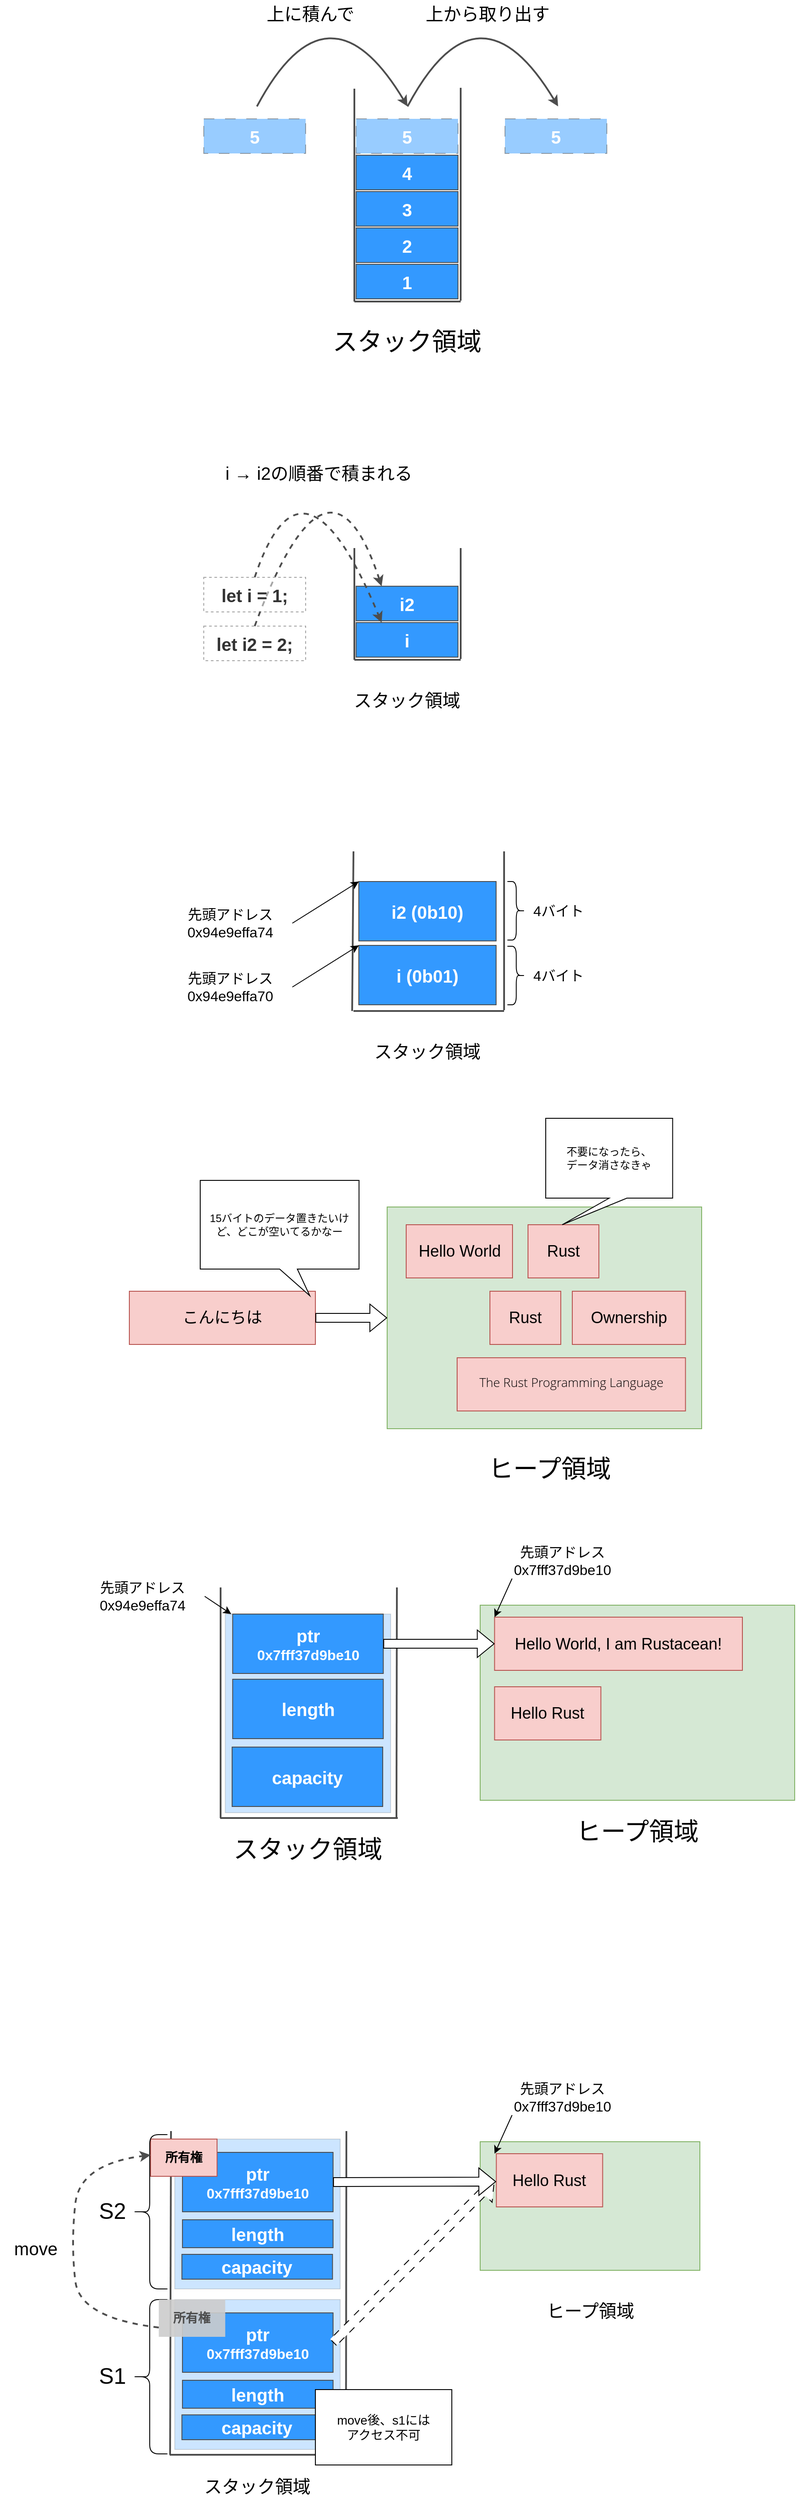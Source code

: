 <mxfile version="21.1.2" type="device">
  <diagram name="ページ1" id="3QL1IBaOUSkdJlqnUUFe">
    <mxGraphModel dx="2261" dy="884" grid="1" gridSize="10" guides="1" tooltips="1" connect="1" arrows="1" fold="1" page="1" pageScale="1" pageWidth="827" pageHeight="1169" math="0" shadow="0">
      <root>
        <mxCell id="0" />
        <mxCell id="1" parent="0" />
        <mxCell id="Tr5UFWyM5MS-BdskrybQ-1" value="" style="endArrow=none;html=1;rounded=0;strokeColor=#4D4D4D;strokeWidth=2;" parent="1" edge="1">
          <mxGeometry width="50" height="50" relative="1" as="geometry">
            <mxPoint x="320" y="160" as="sourcePoint" />
            <mxPoint x="320" y="400" as="targetPoint" />
          </mxGeometry>
        </mxCell>
        <mxCell id="Tr5UFWyM5MS-BdskrybQ-2" value="" style="endArrow=none;html=1;rounded=0;strokeColor=#4D4D4D;strokeWidth=2;" parent="1" edge="1">
          <mxGeometry width="50" height="50" relative="1" as="geometry">
            <mxPoint x="440" y="400" as="sourcePoint" />
            <mxPoint x="320" y="400" as="targetPoint" />
          </mxGeometry>
        </mxCell>
        <mxCell id="Tr5UFWyM5MS-BdskrybQ-3" value="" style="endArrow=none;html=1;rounded=0;strokeColor=#4D4D4D;strokeWidth=2;" parent="1" edge="1">
          <mxGeometry width="50" height="50" relative="1" as="geometry">
            <mxPoint x="440" y="399" as="sourcePoint" />
            <mxPoint x="440" y="159" as="targetPoint" />
          </mxGeometry>
        </mxCell>
        <mxCell id="Tr5UFWyM5MS-BdskrybQ-4" value="&lt;font size=&quot;1&quot; color=&quot;#ffffff&quot;&gt;&lt;b style=&quot;font-size: 20px;&quot;&gt;1&lt;/b&gt;&lt;/font&gt;" style="rounded=0;whiteSpace=wrap;html=1;strokeColor=#4D4D4D;fillColor=#3399FF;" parent="1" vertex="1">
          <mxGeometry x="322" y="358" width="115" height="39" as="geometry" />
        </mxCell>
        <mxCell id="Tr5UFWyM5MS-BdskrybQ-5" value="&lt;font size=&quot;1&quot; color=&quot;#ffffff&quot;&gt;&lt;b style=&quot;font-size: 20px;&quot;&gt;2&lt;/b&gt;&lt;/font&gt;" style="rounded=0;whiteSpace=wrap;html=1;strokeColor=#4D4D4D;fillColor=#3399FF;" parent="1" vertex="1">
          <mxGeometry x="322" y="317" width="115" height="39" as="geometry" />
        </mxCell>
        <mxCell id="Tr5UFWyM5MS-BdskrybQ-6" value="&lt;font size=&quot;1&quot; color=&quot;#ffffff&quot;&gt;&lt;b style=&quot;font-size: 20px;&quot;&gt;3&lt;/b&gt;&lt;/font&gt;" style="rounded=0;whiteSpace=wrap;html=1;strokeColor=#4D4D4D;fillColor=#3399FF;" parent="1" vertex="1">
          <mxGeometry x="322" y="276" width="115" height="39" as="geometry" />
        </mxCell>
        <mxCell id="Tr5UFWyM5MS-BdskrybQ-7" value="&lt;font size=&quot;1&quot; color=&quot;#ffffff&quot;&gt;&lt;b style=&quot;font-size: 20px;&quot;&gt;4&lt;/b&gt;&lt;/font&gt;" style="rounded=0;whiteSpace=wrap;html=1;strokeColor=#4D4D4D;fillColor=#3399FF;" parent="1" vertex="1">
          <mxGeometry x="322" y="235" width="115" height="39" as="geometry" />
        </mxCell>
        <mxCell id="Tr5UFWyM5MS-BdskrybQ-8" value="&lt;font size=&quot;1&quot; color=&quot;#ffffff&quot;&gt;&lt;b style=&quot;font-size: 20px;&quot;&gt;5&lt;/b&gt;&lt;/font&gt;" style="rounded=0;whiteSpace=wrap;html=1;strokeColor=#4D4D4D;fillColor=#3399FF;dashed=1;dashPattern=12 12;opacity=50;" parent="1" vertex="1">
          <mxGeometry x="322" y="194" width="115" height="39" as="geometry" />
        </mxCell>
        <mxCell id="Tr5UFWyM5MS-BdskrybQ-9" value="" style="curved=1;endArrow=classic;html=1;rounded=0;strokeColor=#4D4D4D;strokeWidth=2;fontSize=20;fontColor=#FFFFFF;" parent="1" edge="1">
          <mxGeometry width="50" height="50" relative="1" as="geometry">
            <mxPoint x="210" y="180" as="sourcePoint" />
            <mxPoint x="380" y="180" as="targetPoint" />
            <Array as="points">
              <mxPoint x="290" y="30" />
            </Array>
          </mxGeometry>
        </mxCell>
        <mxCell id="HEtnsqynkjgnUYybFIf--1" value="&lt;font size=&quot;1&quot; color=&quot;#ffffff&quot;&gt;&lt;b style=&quot;font-size: 20px;&quot;&gt;5&lt;/b&gt;&lt;/font&gt;" style="rounded=0;whiteSpace=wrap;html=1;strokeColor=#4D4D4D;fillColor=#3399FF;dashed=1;dashPattern=12 12;opacity=50;" parent="1" vertex="1">
          <mxGeometry x="150" y="194" width="115" height="39" as="geometry" />
        </mxCell>
        <mxCell id="HEtnsqynkjgnUYybFIf--2" value="&lt;font size=&quot;1&quot; color=&quot;#ffffff&quot;&gt;&lt;b style=&quot;font-size: 20px;&quot;&gt;5&lt;/b&gt;&lt;/font&gt;" style="rounded=0;whiteSpace=wrap;html=1;strokeColor=#4D4D4D;fillColor=#3399FF;dashed=1;dashPattern=12 12;opacity=50;" parent="1" vertex="1">
          <mxGeometry x="490" y="194" width="115" height="39" as="geometry" />
        </mxCell>
        <mxCell id="HEtnsqynkjgnUYybFIf--3" value="" style="curved=1;endArrow=classic;html=1;rounded=0;strokeColor=#4D4D4D;strokeWidth=2;fontSize=20;fontColor=#FFFFFF;" parent="1" edge="1">
          <mxGeometry width="50" height="50" relative="1" as="geometry">
            <mxPoint x="380" y="180" as="sourcePoint" />
            <mxPoint x="550" y="180" as="targetPoint" />
            <Array as="points">
              <mxPoint x="460" y="30" />
            </Array>
          </mxGeometry>
        </mxCell>
        <mxCell id="HEtnsqynkjgnUYybFIf--4" value="スタック領域" style="text;html=1;strokeColor=none;fillColor=none;align=center;verticalAlign=middle;whiteSpace=wrap;rounded=0;fontSize=28;" parent="1" vertex="1">
          <mxGeometry x="289.25" y="430" width="180.5" height="30" as="geometry" />
        </mxCell>
        <mxCell id="HEtnsqynkjgnUYybFIf--5" value="上に積んで" style="text;html=1;strokeColor=none;fillColor=none;align=center;verticalAlign=middle;whiteSpace=wrap;rounded=0;fontSize=20;" parent="1" vertex="1">
          <mxGeometry x="180" y="60" width="180.5" height="30" as="geometry" />
        </mxCell>
        <mxCell id="HEtnsqynkjgnUYybFIf--6" value="上から取り出す" style="text;html=1;strokeColor=none;fillColor=none;align=center;verticalAlign=middle;whiteSpace=wrap;rounded=0;fontSize=20;" parent="1" vertex="1">
          <mxGeometry x="380" y="60" width="180.5" height="30" as="geometry" />
        </mxCell>
        <mxCell id="HEtnsqynkjgnUYybFIf--8" value="" style="endArrow=none;html=1;rounded=0;strokeColor=#4D4D4D;strokeWidth=2;" parent="1" edge="1">
          <mxGeometry width="50" height="50" relative="1" as="geometry">
            <mxPoint x="320" y="678" as="sourcePoint" />
            <mxPoint x="320" y="804" as="targetPoint" />
          </mxGeometry>
        </mxCell>
        <mxCell id="HEtnsqynkjgnUYybFIf--9" value="" style="endArrow=none;html=1;rounded=0;strokeColor=#4D4D4D;strokeWidth=2;" parent="1" edge="1">
          <mxGeometry width="50" height="50" relative="1" as="geometry">
            <mxPoint x="440" y="804" as="sourcePoint" />
            <mxPoint x="320" y="804" as="targetPoint" />
          </mxGeometry>
        </mxCell>
        <mxCell id="HEtnsqynkjgnUYybFIf--10" value="" style="endArrow=none;html=1;rounded=0;strokeColor=#4D4D4D;strokeWidth=2;" parent="1" edge="1">
          <mxGeometry width="50" height="50" relative="1" as="geometry">
            <mxPoint x="440" y="803" as="sourcePoint" />
            <mxPoint x="440" y="678" as="targetPoint" />
          </mxGeometry>
        </mxCell>
        <mxCell id="HEtnsqynkjgnUYybFIf--11" value="&lt;font color=&quot;#ffffff&quot;&gt;&lt;span style=&quot;font-size: 20px;&quot;&gt;&lt;b&gt;i&lt;/b&gt;&lt;/span&gt;&lt;/font&gt;" style="rounded=0;whiteSpace=wrap;html=1;strokeColor=#4D4D4D;fillColor=#3399FF;" parent="1" vertex="1">
          <mxGeometry x="322" y="762" width="115" height="39" as="geometry" />
        </mxCell>
        <mxCell id="HEtnsqynkjgnUYybFIf--12" value="&lt;font size=&quot;1&quot; color=&quot;#ffffff&quot;&gt;&lt;b style=&quot;font-size: 20px;&quot;&gt;i2&lt;/b&gt;&lt;/font&gt;" style="rounded=0;whiteSpace=wrap;html=1;strokeColor=#4D4D4D;fillColor=#3399FF;" parent="1" vertex="1">
          <mxGeometry x="322" y="721" width="115" height="39" as="geometry" />
        </mxCell>
        <mxCell id="HEtnsqynkjgnUYybFIf--18" value="スタック領域" style="text;html=1;strokeColor=none;fillColor=none;align=center;verticalAlign=middle;whiteSpace=wrap;rounded=0;fontSize=20;" parent="1" vertex="1">
          <mxGeometry x="289.25" y="834" width="180.5" height="30" as="geometry" />
        </mxCell>
        <mxCell id="HEtnsqynkjgnUYybFIf--21" value="" style="curved=1;endArrow=classic;html=1;rounded=0;strokeColor=#4D4D4D;strokeWidth=2;fontSize=20;fontColor=#FFFFFF;entryX=0.25;entryY=0;entryDx=0;entryDy=0;exitX=0.5;exitY=0;exitDx=0;exitDy=0;dashed=1;" parent="1" source="HEtnsqynkjgnUYybFIf--22" target="HEtnsqynkjgnUYybFIf--11" edge="1">
          <mxGeometry width="50" height="50" relative="1" as="geometry">
            <mxPoint x="182" y="698" as="sourcePoint" />
            <mxPoint x="351.5" y="760" as="targetPoint" />
            <Array as="points">
              <mxPoint x="262" y="548" />
            </Array>
          </mxGeometry>
        </mxCell>
        <mxCell id="HEtnsqynkjgnUYybFIf--24" value="i → i2の順番で積まれる" style="text;html=1;strokeColor=none;fillColor=none;align=center;verticalAlign=middle;whiteSpace=wrap;rounded=0;fontSize=20;" parent="1" vertex="1">
          <mxGeometry x="160" y="578" width="240" height="30" as="geometry" />
        </mxCell>
        <mxCell id="HEtnsqynkjgnUYybFIf--25" value="" style="endArrow=none;html=1;rounded=0;strokeColor=#4D4D4D;strokeWidth=2;" parent="1" edge="1">
          <mxGeometry width="50" height="50" relative="1" as="geometry">
            <mxPoint x="319" y="1020" as="sourcePoint" />
            <mxPoint x="317.5" y="1200" as="targetPoint" />
          </mxGeometry>
        </mxCell>
        <mxCell id="HEtnsqynkjgnUYybFIf--26" value="" style="endArrow=none;html=1;rounded=0;strokeColor=#4D4D4D;strokeWidth=2;" parent="1" edge="1">
          <mxGeometry width="50" height="50" relative="1" as="geometry">
            <mxPoint x="489" y="1200" as="sourcePoint" />
            <mxPoint x="319" y="1200" as="targetPoint" />
          </mxGeometry>
        </mxCell>
        <mxCell id="HEtnsqynkjgnUYybFIf--27" value="" style="endArrow=none;html=1;rounded=0;strokeColor=#4D4D4D;strokeWidth=2;" parent="1" edge="1">
          <mxGeometry width="50" height="50" relative="1" as="geometry">
            <mxPoint x="489" y="1199" as="sourcePoint" />
            <mxPoint x="489" y="1020" as="targetPoint" />
          </mxGeometry>
        </mxCell>
        <mxCell id="HEtnsqynkjgnUYybFIf--29" value="&lt;font size=&quot;1&quot; color=&quot;#ffffff&quot;&gt;&lt;b style=&quot;font-size: 20px;&quot;&gt;i (0b01)&lt;/b&gt;&lt;/font&gt;" style="rounded=0;whiteSpace=wrap;html=1;strokeColor=#4D4D4D;fillColor=#3399FF;" parent="1" vertex="1">
          <mxGeometry x="325" y="1126" width="155" height="67" as="geometry" />
        </mxCell>
        <mxCell id="HEtnsqynkjgnUYybFIf--30" value="スタック領域" style="text;html=1;strokeColor=none;fillColor=none;align=center;verticalAlign=middle;whiteSpace=wrap;rounded=0;fontSize=20;" parent="1" vertex="1">
          <mxGeometry x="312.25" y="1230" width="180.5" height="30" as="geometry" />
        </mxCell>
        <mxCell id="HEtnsqynkjgnUYybFIf--36" value="&lt;font size=&quot;1&quot; color=&quot;#ffffff&quot;&gt;&lt;b style=&quot;font-size: 20px;&quot;&gt;i2 (0b10)&lt;/b&gt;&lt;/font&gt;" style="rounded=0;whiteSpace=wrap;html=1;strokeColor=#4D4D4D;fillColor=#3399FF;" parent="1" vertex="1">
          <mxGeometry x="325" y="1054" width="155" height="67" as="geometry" />
        </mxCell>
        <mxCell id="HEtnsqynkjgnUYybFIf--37" value="先頭アドレス&lt;br style=&quot;font-size: 16px;&quot;&gt;0x94e9effa70" style="text;html=1;strokeColor=none;fillColor=none;align=center;verticalAlign=middle;whiteSpace=wrap;rounded=0;fontSize=16;" parent="1" vertex="1">
          <mxGeometry x="110" y="1153" width="140" height="40" as="geometry" />
        </mxCell>
        <mxCell id="HEtnsqynkjgnUYybFIf--38" value="" style="endArrow=classic;html=1;rounded=0;exitX=1;exitY=0.5;exitDx=0;exitDy=0;entryX=0;entryY=0;entryDx=0;entryDy=0;" parent="1" source="HEtnsqynkjgnUYybFIf--37" target="HEtnsqynkjgnUYybFIf--29" edge="1">
          <mxGeometry width="50" height="50" relative="1" as="geometry">
            <mxPoint x="380" y="980" as="sourcePoint" />
            <mxPoint x="430" y="930" as="targetPoint" />
          </mxGeometry>
        </mxCell>
        <mxCell id="HEtnsqynkjgnUYybFIf--39" value="先頭アドレス&lt;br style=&quot;font-size: 16px;&quot;&gt;0x94e9effa74" style="text;html=1;strokeColor=none;fillColor=none;align=center;verticalAlign=middle;whiteSpace=wrap;rounded=0;fontSize=16;" parent="1" vertex="1">
          <mxGeometry x="110" y="1081" width="140" height="40" as="geometry" />
        </mxCell>
        <mxCell id="HEtnsqynkjgnUYybFIf--40" value="" style="endArrow=classic;html=1;rounded=0;exitX=1;exitY=0.5;exitDx=0;exitDy=0;entryX=0;entryY=0;entryDx=0;entryDy=0;" parent="1" source="HEtnsqynkjgnUYybFIf--39" edge="1">
          <mxGeometry width="50" height="50" relative="1" as="geometry">
            <mxPoint x="380" y="908" as="sourcePoint" />
            <mxPoint x="325" y="1054" as="targetPoint" />
          </mxGeometry>
        </mxCell>
        <mxCell id="HEtnsqynkjgnUYybFIf--41" value="" style="shape=curlyBracket;whiteSpace=wrap;html=1;rounded=1;flipH=1;labelPosition=right;verticalLabelPosition=middle;align=left;verticalAlign=middle;" parent="1" vertex="1">
          <mxGeometry x="492.75" y="1054" width="20" height="66" as="geometry" />
        </mxCell>
        <mxCell id="HEtnsqynkjgnUYybFIf--42" value="4バイト" style="text;html=1;strokeColor=none;fillColor=none;align=center;verticalAlign=middle;whiteSpace=wrap;rounded=0;fontSize=16;" parent="1" vertex="1">
          <mxGeometry x="516.75" y="1067" width="67.25" height="40" as="geometry" />
        </mxCell>
        <mxCell id="HEtnsqynkjgnUYybFIf--43" value="" style="shape=curlyBracket;whiteSpace=wrap;html=1;rounded=1;flipH=1;labelPosition=right;verticalLabelPosition=middle;align=left;verticalAlign=middle;" parent="1" vertex="1">
          <mxGeometry x="492.75" y="1127" width="20" height="66" as="geometry" />
        </mxCell>
        <mxCell id="HEtnsqynkjgnUYybFIf--44" value="4バイト" style="text;html=1;strokeColor=none;fillColor=none;align=center;verticalAlign=middle;whiteSpace=wrap;rounded=0;fontSize=16;" parent="1" vertex="1">
          <mxGeometry x="516.75" y="1140" width="67.25" height="40" as="geometry" />
        </mxCell>
        <mxCell id="vPUc4qrWvAd6kSK87Zdm-1" value="&lt;font color=&quot;#333333&quot; size=&quot;1&quot;&gt;&lt;b style=&quot;font-size: 20px;&quot;&gt;let i2 = 2;&lt;/b&gt;&lt;/font&gt;" style="rounded=0;whiteSpace=wrap;html=1;strokeColor=#4D4D4D;fillColor=none;dashed=1;opacity=50;" parent="1" vertex="1">
          <mxGeometry x="150" y="766" width="115" height="39" as="geometry" />
        </mxCell>
        <mxCell id="vPUc4qrWvAd6kSK87Zdm-2" value="" style="curved=1;endArrow=classic;html=1;rounded=0;strokeColor=#4D4D4D;strokeWidth=2;fontSize=20;fontColor=#FFFFFF;entryX=0.25;entryY=0;entryDx=0;entryDy=0;exitX=0.5;exitY=0;exitDx=0;exitDy=0;dashed=1;" parent="1" source="vPUc4qrWvAd6kSK87Zdm-1" target="HEtnsqynkjgnUYybFIf--12" edge="1">
          <mxGeometry width="50" height="50" relative="1" as="geometry">
            <mxPoint x="237" y="827" as="sourcePoint" />
            <mxPoint x="380" y="874" as="targetPoint" />
            <Array as="points">
              <mxPoint x="291" y="540" />
            </Array>
          </mxGeometry>
        </mxCell>
        <mxCell id="HEtnsqynkjgnUYybFIf--22" value="&lt;font color=&quot;#333333&quot; size=&quot;1&quot;&gt;&lt;b style=&quot;font-size: 20px;&quot;&gt;let i = 1;&lt;/b&gt;&lt;/font&gt;" style="rounded=0;whiteSpace=wrap;html=1;strokeColor=#4D4D4D;fillColor=#FFFFFF;dashed=1;opacity=50;" parent="1" vertex="1">
          <mxGeometry x="150" y="711" width="115" height="39" as="geometry" />
        </mxCell>
        <mxCell id="lxewn5sTG0B8iFu1WIV0-1" value="" style="rounded=0;whiteSpace=wrap;html=1;fillColor=#d5e8d4;strokeColor=#82b366;" parent="1" vertex="1">
          <mxGeometry x="357" y="1421" width="355" height="250" as="geometry" />
        </mxCell>
        <mxCell id="lxewn5sTG0B8iFu1WIV0-2" value="&lt;font style=&quot;font-size: 18px;&quot;&gt;Hello World&lt;/font&gt;" style="rounded=0;whiteSpace=wrap;html=1;fillColor=#f8cecc;strokeColor=#b85450;" parent="1" vertex="1">
          <mxGeometry x="378.5" y="1441" width="120" height="60" as="geometry" />
        </mxCell>
        <mxCell id="lxewn5sTG0B8iFu1WIV0-3" value="&lt;font style=&quot;font-size: 18px;&quot;&gt;Rust&lt;/font&gt;" style="rounded=0;whiteSpace=wrap;html=1;fillColor=#f8cecc;strokeColor=#b85450;" parent="1" vertex="1">
          <mxGeometry x="516" y="1441" width="80" height="60" as="geometry" />
        </mxCell>
        <mxCell id="lxewn5sTG0B8iFu1WIV0-4" value="&lt;h1 style=&quot;display: inline-block; font-weight: 200; line-height: var(--menu-bar-height); margin: 0px; flex: 1 1 0%; overflow: hidden; text-overflow: ellipsis; cursor: pointer; font-family: &amp;quot;Open Sans&amp;quot;, sans-serif; font-size: 14px;&quot; class=&quot;menu-title&quot;&gt;&lt;font style=&quot;font-size: 14px;&quot;&gt;The Rust Programming Language&lt;/font&gt;&lt;/h1&gt;" style="rounded=0;whiteSpace=wrap;html=1;fillColor=#f8cecc;strokeColor=#b85450;fontSize=14;fontColor=#000000;" parent="1" vertex="1">
          <mxGeometry x="436" y="1591" width="257.75" height="60" as="geometry" />
        </mxCell>
        <mxCell id="lxewn5sTG0B8iFu1WIV0-5" value="&lt;span style=&quot;font-size: 18px;&quot;&gt;Ownership&lt;/span&gt;" style="rounded=0;whiteSpace=wrap;html=1;fillColor=#f8cecc;strokeColor=#b85450;" parent="1" vertex="1">
          <mxGeometry x="566" y="1516" width="127.75" height="60" as="geometry" />
        </mxCell>
        <mxCell id="lxewn5sTG0B8iFu1WIV0-6" value="&lt;font style=&quot;font-size: 18px;&quot;&gt;Rust&lt;/font&gt;" style="rounded=0;whiteSpace=wrap;html=1;fillColor=#f8cecc;strokeColor=#b85450;" parent="1" vertex="1">
          <mxGeometry x="473" y="1516" width="80" height="60" as="geometry" />
        </mxCell>
        <mxCell id="lxewn5sTG0B8iFu1WIV0-7" value="&lt;font style=&quot;font-size: 18px;&quot;&gt;こんにちは&lt;/font&gt;" style="rounded=0;whiteSpace=wrap;html=1;fillColor=#f8cecc;strokeColor=#b85450;" parent="1" vertex="1">
          <mxGeometry x="66" y="1516" width="210" height="60" as="geometry" />
        </mxCell>
        <mxCell id="lxewn5sTG0B8iFu1WIV0-8" value="" style="shape=flexArrow;endArrow=classic;html=1;rounded=0;exitX=1;exitY=0.5;exitDx=0;exitDy=0;" parent="1" source="lxewn5sTG0B8iFu1WIV0-7" target="lxewn5sTG0B8iFu1WIV0-1" edge="1">
          <mxGeometry width="50" height="50" relative="1" as="geometry">
            <mxPoint x="466" y="1361" as="sourcePoint" />
            <mxPoint x="516" y="1311" as="targetPoint" />
          </mxGeometry>
        </mxCell>
        <mxCell id="lxewn5sTG0B8iFu1WIV0-9" value="15バイトのデータ置きたいけど、どこが空いてるかなー" style="shape=callout;whiteSpace=wrap;html=1;perimeter=calloutPerimeter;position2=0.69;" parent="1" vertex="1">
          <mxGeometry x="146" y="1391" width="179.25" height="130" as="geometry" />
        </mxCell>
        <mxCell id="lxewn5sTG0B8iFu1WIV0-10" value="不要になったら、&lt;br&gt;データ消さなきゃ" style="shape=callout;whiteSpace=wrap;html=1;perimeter=calloutPerimeter;position2=0.13;" parent="1" vertex="1">
          <mxGeometry x="536" y="1321" width="143.25" height="120" as="geometry" />
        </mxCell>
        <mxCell id="lxewn5sTG0B8iFu1WIV0-11" value="ヒープ領域" style="text;html=1;strokeColor=none;fillColor=none;align=center;verticalAlign=middle;whiteSpace=wrap;rounded=0;fontSize=28;" parent="1" vertex="1">
          <mxGeometry x="450" y="1701" width="180.5" height="30" as="geometry" />
        </mxCell>
        <mxCell id="lxewn5sTG0B8iFu1WIV0-12" value="&lt;font size=&quot;1&quot; color=&quot;#ffffff&quot;&gt;&lt;b style=&quot;font-size: 20px;&quot;&gt;&lt;br&gt;&lt;/b&gt;&lt;/font&gt;" style="rounded=0;whiteSpace=wrap;html=1;strokeColor=#4D4D4D;fillColor=#007FFF;opacity=20;" parent="1" vertex="1">
          <mxGeometry x="174.25" y="1880" width="186.75" height="224" as="geometry" />
        </mxCell>
        <mxCell id="lxewn5sTG0B8iFu1WIV0-13" value="" style="endArrow=none;html=1;rounded=0;strokeColor=#4D4D4D;strokeWidth=2;" parent="1" edge="1">
          <mxGeometry width="50" height="50" relative="1" as="geometry">
            <mxPoint x="169" y="1850" as="sourcePoint" />
            <mxPoint x="169" y="2110" as="targetPoint" />
          </mxGeometry>
        </mxCell>
        <mxCell id="lxewn5sTG0B8iFu1WIV0-14" value="" style="endArrow=none;html=1;rounded=0;strokeColor=#4D4D4D;strokeWidth=2;" parent="1" edge="1">
          <mxGeometry width="50" height="50" relative="1" as="geometry">
            <mxPoint x="369" y="2110" as="sourcePoint" />
            <mxPoint x="168.5" y="2110" as="targetPoint" />
          </mxGeometry>
        </mxCell>
        <mxCell id="lxewn5sTG0B8iFu1WIV0-15" value="" style="endArrow=none;html=1;rounded=0;strokeColor=#4D4D4D;strokeWidth=2;" parent="1" edge="1">
          <mxGeometry width="50" height="50" relative="1" as="geometry">
            <mxPoint x="367.5" y="2109" as="sourcePoint" />
            <mxPoint x="368" y="1850" as="targetPoint" />
          </mxGeometry>
        </mxCell>
        <mxCell id="lxewn5sTG0B8iFu1WIV0-16" value="&lt;font size=&quot;1&quot; color=&quot;#ffffff&quot;&gt;&lt;b style=&quot;font-size: 20px;&quot;&gt;capacity&lt;/b&gt;&lt;/font&gt;" style="rounded=0;whiteSpace=wrap;html=1;strokeColor=#4D4D4D;fillColor=#3399FF;" parent="1" vertex="1">
          <mxGeometry x="182" y="2030" width="170" height="67" as="geometry" />
        </mxCell>
        <mxCell id="lxewn5sTG0B8iFu1WIV0-17" value="先頭アドレス&lt;br style=&quot;font-size: 16px;&quot;&gt;0x94e9effa74" style="text;html=1;strokeColor=none;fillColor=none;align=center;verticalAlign=middle;whiteSpace=wrap;rounded=0;fontSize=16;" parent="1" vertex="1">
          <mxGeometry x="11" y="1840" width="140" height="40" as="geometry" />
        </mxCell>
        <mxCell id="lxewn5sTG0B8iFu1WIV0-18" value="" style="endArrow=classic;html=1;rounded=0;exitX=1;exitY=0.5;exitDx=0;exitDy=0;" parent="1" source="lxewn5sTG0B8iFu1WIV0-17" edge="1">
          <mxGeometry width="50" height="50" relative="1" as="geometry">
            <mxPoint x="316" y="1544" as="sourcePoint" />
            <mxPoint x="181" y="1880" as="targetPoint" />
          </mxGeometry>
        </mxCell>
        <mxCell id="lxewn5sTG0B8iFu1WIV0-19" value="&lt;font size=&quot;1&quot; color=&quot;#ffffff&quot;&gt;&lt;b style=&quot;font-size: 20px;&quot;&gt;length&lt;/b&gt;&lt;/font&gt;" style="rounded=0;whiteSpace=wrap;html=1;strokeColor=#4D4D4D;fillColor=#3399FF;" parent="1" vertex="1">
          <mxGeometry x="182.63" y="1953.5" width="170" height="67" as="geometry" />
        </mxCell>
        <mxCell id="lxewn5sTG0B8iFu1WIV0-20" value="&lt;font size=&quot;1&quot; color=&quot;#ffffff&quot;&gt;&lt;b style=&quot;font-size: 16px;&quot;&gt;&lt;span style=&quot;font-size: 20px;&quot;&gt;ptr&lt;/span&gt;&lt;br&gt;0x7fff37d9be10&lt;br&gt;&lt;/b&gt;&lt;/font&gt;" style="rounded=0;whiteSpace=wrap;html=1;strokeColor=#4D4D4D;fillColor=#3399FF;" parent="1" vertex="1">
          <mxGeometry x="182.63" y="1880" width="170" height="67" as="geometry" />
        </mxCell>
        <mxCell id="lxewn5sTG0B8iFu1WIV0-21" value="" style="rounded=0;whiteSpace=wrap;html=1;fillColor=#d5e8d4;strokeColor=#82b366;" parent="1" vertex="1">
          <mxGeometry x="462" y="1870" width="355" height="220" as="geometry" />
        </mxCell>
        <mxCell id="lxewn5sTG0B8iFu1WIV0-22" value="&lt;font style=&quot;font-size: 18px;&quot;&gt;Hello World, I am Rustacean!&lt;/font&gt;" style="rounded=0;whiteSpace=wrap;html=1;fillColor=#f8cecc;strokeColor=#b85450;" parent="1" vertex="1">
          <mxGeometry x="478.25" y="1883.5" width="279.75" height="60" as="geometry" />
        </mxCell>
        <mxCell id="lxewn5sTG0B8iFu1WIV0-23" value="&lt;font style=&quot;font-size: 18px;&quot;&gt;Hello Rust&lt;/font&gt;" style="rounded=0;whiteSpace=wrap;html=1;fillColor=#f8cecc;strokeColor=#b85450;" parent="1" vertex="1">
          <mxGeometry x="478.25" y="1962" width="120" height="60" as="geometry" />
        </mxCell>
        <mxCell id="lxewn5sTG0B8iFu1WIV0-24" value="先頭アドレス&lt;br&gt;0x7fff37d9be10" style="text;html=1;strokeColor=none;fillColor=none;align=center;verticalAlign=middle;whiteSpace=wrap;rounded=0;fontSize=16;" parent="1" vertex="1">
          <mxGeometry x="485" y="1800" width="140" height="40" as="geometry" />
        </mxCell>
        <mxCell id="lxewn5sTG0B8iFu1WIV0-25" value="" style="endArrow=classic;html=1;rounded=0;entryX=0;entryY=0;entryDx=0;entryDy=0;" parent="1" target="lxewn5sTG0B8iFu1WIV0-22" edge="1">
          <mxGeometry width="50" height="50" relative="1" as="geometry">
            <mxPoint x="498" y="1840" as="sourcePoint" />
            <mxPoint x="204" y="1890" as="targetPoint" />
          </mxGeometry>
        </mxCell>
        <mxCell id="lxewn5sTG0B8iFu1WIV0-26" value="" style="shape=flexArrow;endArrow=classic;html=1;rounded=0;exitX=1;exitY=0.5;exitDx=0;exitDy=0;entryX=0;entryY=0.5;entryDx=0;entryDy=0;fillColor=default;" parent="1" source="lxewn5sTG0B8iFu1WIV0-20" target="lxewn5sTG0B8iFu1WIV0-22" edge="1">
          <mxGeometry width="50" height="50" relative="1" as="geometry">
            <mxPoint x="438" y="1940" as="sourcePoint" />
            <mxPoint x="488" y="1890" as="targetPoint" />
          </mxGeometry>
        </mxCell>
        <mxCell id="lxewn5sTG0B8iFu1WIV0-27" value="ヒープ領域" style="text;html=1;strokeColor=none;fillColor=none;align=center;verticalAlign=middle;whiteSpace=wrap;rounded=0;fontSize=28;" parent="1" vertex="1">
          <mxGeometry x="549.25" y="2110" width="180.5" height="30" as="geometry" />
        </mxCell>
        <mxCell id="lxewn5sTG0B8iFu1WIV0-28" value="スタック領域" style="text;html=1;strokeColor=none;fillColor=none;align=center;verticalAlign=middle;whiteSpace=wrap;rounded=0;fontSize=28;" parent="1" vertex="1">
          <mxGeometry x="176.75" y="2130" width="180.5" height="30" as="geometry" />
        </mxCell>
        <mxCell id="XjGn8A7xaAR8GuZ-QOG9-1" value="&lt;font size=&quot;1&quot; color=&quot;#ffffff&quot;&gt;&lt;b style=&quot;font-size: 20px;&quot;&gt;&lt;br&gt;&lt;/b&gt;&lt;/font&gt;" style="rounded=0;whiteSpace=wrap;html=1;strokeColor=#4D4D4D;fillColor=#007FFF;opacity=20;" vertex="1" parent="1">
          <mxGeometry x="117.25" y="2653" width="186.75" height="169" as="geometry" />
        </mxCell>
        <mxCell id="XjGn8A7xaAR8GuZ-QOG9-2" value="" style="endArrow=none;html=1;rounded=0;strokeColor=#4D4D4D;strokeWidth=2;" edge="1" parent="1">
          <mxGeometry width="50" height="50" relative="1" as="geometry">
            <mxPoint x="113" y="2463" as="sourcePoint" />
            <mxPoint x="112" y="2828" as="targetPoint" />
          </mxGeometry>
        </mxCell>
        <mxCell id="XjGn8A7xaAR8GuZ-QOG9-3" value="" style="endArrow=none;html=1;rounded=0;strokeColor=#4D4D4D;strokeWidth=2;" edge="1" parent="1">
          <mxGeometry width="50" height="50" relative="1" as="geometry">
            <mxPoint x="312" y="2828" as="sourcePoint" />
            <mxPoint x="111.5" y="2828" as="targetPoint" />
          </mxGeometry>
        </mxCell>
        <mxCell id="XjGn8A7xaAR8GuZ-QOG9-4" value="" style="endArrow=none;html=1;rounded=0;strokeColor=#4D4D4D;strokeWidth=2;" edge="1" parent="1">
          <mxGeometry width="50" height="50" relative="1" as="geometry">
            <mxPoint x="310.5" y="2827" as="sourcePoint" />
            <mxPoint x="311" y="2463" as="targetPoint" />
          </mxGeometry>
        </mxCell>
        <mxCell id="XjGn8A7xaAR8GuZ-QOG9-5" value="&lt;font size=&quot;1&quot; color=&quot;#ffffff&quot;&gt;&lt;b style=&quot;font-size: 20px;&quot;&gt;capacity&lt;/b&gt;&lt;/font&gt;" style="rounded=0;whiteSpace=wrap;html=1;strokeColor=#4D4D4D;fillColor=#3399FF;" vertex="1" parent="1">
          <mxGeometry x="125.32" y="2783" width="170" height="28" as="geometry" />
        </mxCell>
        <mxCell id="XjGn8A7xaAR8GuZ-QOG9-7" value="&lt;font size=&quot;1&quot; color=&quot;#ffffff&quot;&gt;&lt;b style=&quot;font-size: 20px;&quot;&gt;length&lt;/b&gt;&lt;/font&gt;" style="rounded=0;whiteSpace=wrap;html=1;strokeColor=#4D4D4D;fillColor=#3399FF;" vertex="1" parent="1">
          <mxGeometry x="125.95" y="2744" width="170" height="31.5" as="geometry" />
        </mxCell>
        <mxCell id="XjGn8A7xaAR8GuZ-QOG9-8" value="&lt;font size=&quot;1&quot; color=&quot;#ffffff&quot;&gt;&lt;b style=&quot;font-size: 16px;&quot;&gt;&lt;span style=&quot;font-size: 20px;&quot;&gt;ptr&lt;/span&gt;&lt;br&gt;0x7fff37d9be10&lt;br&gt;&lt;/b&gt;&lt;/font&gt;" style="rounded=0;whiteSpace=wrap;html=1;strokeColor=#4D4D4D;fillColor=#3399FF;" vertex="1" parent="1">
          <mxGeometry x="125.95" y="2668" width="170" height="67" as="geometry" />
        </mxCell>
        <mxCell id="XjGn8A7xaAR8GuZ-QOG9-9" value="" style="rounded=0;whiteSpace=wrap;html=1;fillColor=#d5e8d4;strokeColor=#82b366;" vertex="1" parent="1">
          <mxGeometry x="462" y="2475" width="248" height="145" as="geometry" />
        </mxCell>
        <mxCell id="XjGn8A7xaAR8GuZ-QOG9-11" value="&lt;font style=&quot;font-size: 18px;&quot;&gt;Hello Rust&lt;/font&gt;" style="rounded=0;whiteSpace=wrap;html=1;fillColor=#f8cecc;strokeColor=#b85450;" vertex="1" parent="1">
          <mxGeometry x="480.25" y="2488.5" width="120" height="60" as="geometry" />
        </mxCell>
        <mxCell id="XjGn8A7xaAR8GuZ-QOG9-12" value="先頭アドレス&lt;br&gt;0x7fff37d9be10" style="text;html=1;strokeColor=none;fillColor=none;align=center;verticalAlign=middle;whiteSpace=wrap;rounded=0;fontSize=16;" vertex="1" parent="1">
          <mxGeometry x="485" y="2405" width="140" height="40" as="geometry" />
        </mxCell>
        <mxCell id="XjGn8A7xaAR8GuZ-QOG9-13" value="" style="endArrow=classic;html=1;rounded=0;entryX=0;entryY=0;entryDx=0;entryDy=0;" edge="1" parent="1">
          <mxGeometry width="50" height="50" relative="1" as="geometry">
            <mxPoint x="498" y="2445" as="sourcePoint" />
            <mxPoint x="478.25" y="2488.5" as="targetPoint" />
          </mxGeometry>
        </mxCell>
        <mxCell id="XjGn8A7xaAR8GuZ-QOG9-14" value="" style="shape=flexArrow;endArrow=classic;html=1;rounded=0;exitX=1;exitY=0.5;exitDx=0;exitDy=0;entryX=0;entryY=0.5;entryDx=0;entryDy=0;fillColor=default;dashed=1;dashPattern=8 8;" edge="1" parent="1" source="XjGn8A7xaAR8GuZ-QOG9-8">
          <mxGeometry width="50" height="50" relative="1" as="geometry">
            <mxPoint x="438" y="2545" as="sourcePoint" />
            <mxPoint x="478.25" y="2518.5" as="targetPoint" />
          </mxGeometry>
        </mxCell>
        <mxCell id="XjGn8A7xaAR8GuZ-QOG9-15" value="ヒープ領域" style="text;html=1;strokeColor=none;fillColor=none;align=center;verticalAlign=middle;whiteSpace=wrap;rounded=0;fontSize=20;" vertex="1" parent="1">
          <mxGeometry x="495.75" y="2650" width="180.5" height="30" as="geometry" />
        </mxCell>
        <mxCell id="XjGn8A7xaAR8GuZ-QOG9-16" value="スタック領域" style="text;html=1;strokeColor=none;fillColor=none;align=center;verticalAlign=middle;whiteSpace=wrap;rounded=0;fontSize=20;" vertex="1" parent="1">
          <mxGeometry x="119.75" y="2848" width="180.5" height="30" as="geometry" />
        </mxCell>
        <mxCell id="XjGn8A7xaAR8GuZ-QOG9-21" value="&lt;font size=&quot;1&quot; color=&quot;#ffffff&quot;&gt;&lt;b style=&quot;font-size: 20px;&quot;&gt;&lt;br&gt;&lt;/b&gt;&lt;/font&gt;" style="rounded=0;whiteSpace=wrap;html=1;strokeColor=#4D4D4D;fillColor=#007FFF;opacity=20;" vertex="1" parent="1">
          <mxGeometry x="117.25" y="2472" width="186.75" height="169" as="geometry" />
        </mxCell>
        <mxCell id="XjGn8A7xaAR8GuZ-QOG9-22" value="&lt;font size=&quot;1&quot; color=&quot;#ffffff&quot;&gt;&lt;b style=&quot;font-size: 20px;&quot;&gt;capacity&lt;/b&gt;&lt;/font&gt;" style="rounded=0;whiteSpace=wrap;html=1;strokeColor=#4D4D4D;fillColor=#3399FF;" vertex="1" parent="1">
          <mxGeometry x="125.32" y="2602" width="170" height="28" as="geometry" />
        </mxCell>
        <mxCell id="XjGn8A7xaAR8GuZ-QOG9-23" value="&lt;font size=&quot;1&quot; color=&quot;#ffffff&quot;&gt;&lt;b style=&quot;font-size: 20px;&quot;&gt;length&lt;/b&gt;&lt;/font&gt;" style="rounded=0;whiteSpace=wrap;html=1;strokeColor=#4D4D4D;fillColor=#3399FF;" vertex="1" parent="1">
          <mxGeometry x="125.95" y="2563" width="170" height="31.5" as="geometry" />
        </mxCell>
        <mxCell id="XjGn8A7xaAR8GuZ-QOG9-24" value="&lt;font size=&quot;1&quot; color=&quot;#ffffff&quot;&gt;&lt;b style=&quot;font-size: 16px;&quot;&gt;&lt;span style=&quot;font-size: 20px;&quot;&gt;ptr&lt;/span&gt;&lt;br&gt;0x7fff37d9be10&lt;br&gt;&lt;/b&gt;&lt;/font&gt;" style="rounded=0;whiteSpace=wrap;html=1;strokeColor=#4D4D4D;fillColor=#3399FF;" vertex="1" parent="1">
          <mxGeometry x="125.95" y="2487" width="170" height="67" as="geometry" />
        </mxCell>
        <mxCell id="XjGn8A7xaAR8GuZ-QOG9-25" value="" style="shape=flexArrow;endArrow=classic;html=1;rounded=0;exitX=1;exitY=0.5;exitDx=0;exitDy=0;fillColor=default;" edge="1" parent="1" source="XjGn8A7xaAR8GuZ-QOG9-24">
          <mxGeometry width="50" height="50" relative="1" as="geometry">
            <mxPoint x="308" y="2696" as="sourcePoint" />
            <mxPoint x="480" y="2520" as="targetPoint" />
          </mxGeometry>
        </mxCell>
        <mxCell id="XjGn8A7xaAR8GuZ-QOG9-26" value="" style="shape=curlyBracket;whiteSpace=wrap;html=1;rounded=1;flipH=1;labelPosition=right;verticalLabelPosition=middle;align=left;verticalAlign=middle;rotation=-180;" vertex="1" parent="1">
          <mxGeometry x="69" y="2653" width="40" height="174" as="geometry" />
        </mxCell>
        <mxCell id="XjGn8A7xaAR8GuZ-QOG9-29" value="&lt;font style=&quot;font-size: 14px;&quot;&gt;所有権&lt;/font&gt;" style="rounded=0;whiteSpace=wrap;html=1;fillColor=#CCCCCC;strokeColor=none;fontStyle=1;fontColor=#4D4D4D;opacity=90;" vertex="1" parent="1">
          <mxGeometry x="99.25" y="2653" width="75" height="42" as="geometry" />
        </mxCell>
        <mxCell id="XjGn8A7xaAR8GuZ-QOG9-31" value="&lt;font style=&quot;font-size: 14px;&quot;&gt;所有権&lt;/font&gt;" style="rounded=0;whiteSpace=wrap;html=1;fillColor=#f8cecc;strokeColor=#b85450;fontStyle=1" vertex="1" parent="1">
          <mxGeometry x="90" y="2472" width="75" height="42" as="geometry" />
        </mxCell>
        <mxCell id="XjGn8A7xaAR8GuZ-QOG9-32" value="&lt;font style=&quot;font-size: 25px;&quot;&gt;S1&lt;/font&gt;" style="text;html=1;strokeColor=none;fillColor=none;align=center;verticalAlign=middle;whiteSpace=wrap;rounded=0;fontSize=25;" vertex="1" parent="1">
          <mxGeometry x="17" y="2722.5" width="60" height="30" as="geometry" />
        </mxCell>
        <mxCell id="XjGn8A7xaAR8GuZ-QOG9-33" value="" style="shape=curlyBracket;whiteSpace=wrap;html=1;rounded=1;flipH=1;labelPosition=right;verticalLabelPosition=middle;align=left;verticalAlign=middle;rotation=-180;" vertex="1" parent="1">
          <mxGeometry x="69" y="2467" width="40" height="174" as="geometry" />
        </mxCell>
        <mxCell id="XjGn8A7xaAR8GuZ-QOG9-34" value="&lt;font style=&quot;font-size: 25px;&quot;&gt;S2&lt;/font&gt;" style="text;html=1;strokeColor=none;fillColor=none;align=center;verticalAlign=middle;whiteSpace=wrap;rounded=0;fontSize=25;" vertex="1" parent="1">
          <mxGeometry x="17" y="2536.5" width="60" height="30" as="geometry" />
        </mxCell>
        <mxCell id="XjGn8A7xaAR8GuZ-QOG9-37" value="" style="curved=1;endArrow=classic;html=1;rounded=0;strokeColor=#4D4D4D;strokeWidth=2;fontSize=20;fontColor=#FFFFFF;exitX=0;exitY=0.75;exitDx=0;exitDy=0;dashed=1;" edge="1" parent="1" source="XjGn8A7xaAR8GuZ-QOG9-29">
          <mxGeometry width="50" height="50" relative="1" as="geometry">
            <mxPoint x="-43.75" y="2554" as="sourcePoint" />
            <mxPoint x="90" y="2490" as="targetPoint" />
            <Array as="points">
              <mxPoint x="10" y="2674" />
              <mxPoint y="2590" />
              <mxPoint x="10" y="2500" />
            </Array>
          </mxGeometry>
        </mxCell>
        <mxCell id="XjGn8A7xaAR8GuZ-QOG9-38" value="move" style="text;html=1;strokeColor=none;fillColor=none;align=center;verticalAlign=middle;whiteSpace=wrap;rounded=0;fontSize=20;" vertex="1" parent="1">
          <mxGeometry x="-80" y="2580" width="80.5" height="30" as="geometry" />
        </mxCell>
        <mxCell id="XjGn8A7xaAR8GuZ-QOG9-41" value="&lt;font style=&quot;font-size: 14px;&quot;&gt;move後、s1には&lt;br style=&quot;font-size: 14px;&quot;&gt;アクセス不可&lt;br style=&quot;font-size: 14px;&quot;&gt;&lt;/font&gt;" style="rounded=0;whiteSpace=wrap;html=1;fillColor=#FFFFFF;strokeColor=#000000;fontSize=14;" vertex="1" parent="1">
          <mxGeometry x="276" y="2754.5" width="154" height="85" as="geometry" />
        </mxCell>
      </root>
    </mxGraphModel>
  </diagram>
</mxfile>
